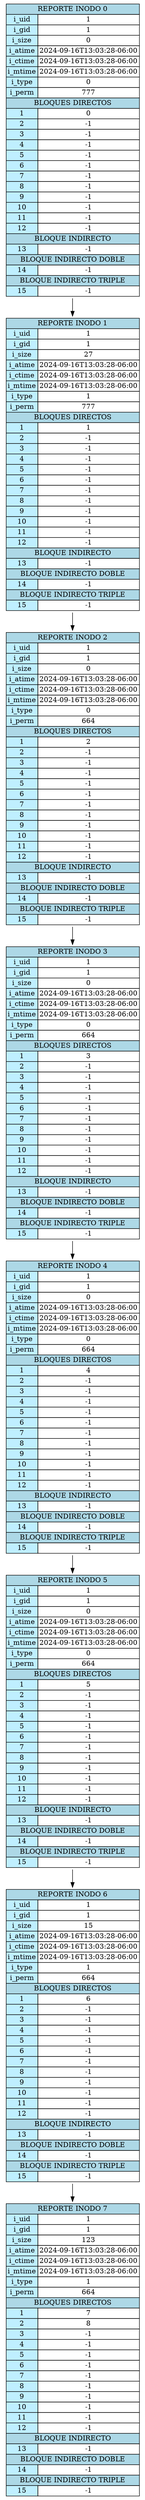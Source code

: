 digraph G {
        node [shape=plaintext]
    inode0 [label=<
            <table border="0" cellborder="1" cellspacing="0">
                <tr><td colspan="2" bgcolor = "lightblue"> REPORTE INODO 0 </td></tr>
                <tr><td bgcolor = "lightblue1">i_uid</td><td>1</td></tr>
                <tr><td bgcolor = "lightblue1">i_gid</td><td>1</td></tr>
                <tr><td bgcolor = "lightblue1">i_size</td><td>0</td></tr>
                <tr><td bgcolor = "lightblue1">i_atime</td><td>2024-09-16T13:03:28-06:00</td></tr>
                <tr><td bgcolor = "lightblue1">i_ctime</td><td>2024-09-16T13:03:28-06:00</td></tr>
                <tr><td bgcolor = "lightblue1">i_mtime</td><td>2024-09-16T13:03:28-06:00</td></tr>
                <tr><td bgcolor = "lightblue1">i_type</td><td>0</td></tr>
                <tr><td bgcolor = "lightblue1">i_perm</td><td>777</td></tr>
                <tr><td colspan="2" bgcolor = "lightblue">BLOQUES DIRECTOS</td></tr>
            <tr><td bgcolor = "lightblue1">1</td><td>0</td></tr><tr><td bgcolor = "lightblue1">2</td><td>-1</td></tr><tr><td bgcolor = "lightblue1">3</td><td>-1</td></tr><tr><td bgcolor = "lightblue1">4</td><td>-1</td></tr><tr><td bgcolor = "lightblue1">5</td><td>-1</td></tr><tr><td bgcolor = "lightblue1">6</td><td>-1</td></tr><tr><td bgcolor = "lightblue1">7</td><td>-1</td></tr><tr><td bgcolor = "lightblue1">8</td><td>-1</td></tr><tr><td bgcolor = "lightblue1">9</td><td>-1</td></tr><tr><td bgcolor = "lightblue1">10</td><td>-1</td></tr><tr><td bgcolor = "lightblue1">11</td><td>-1</td></tr><tr><td bgcolor = "lightblue1">12</td><td>-1</td></tr>
                <tr><td colspan="2" bgcolor = "lightblue">BLOQUE INDIRECTO</td></tr>
                <tr><td bgcolor = "lightblue1">13</td><td>-1</td></tr>
                <tr><td colspan="2" bgcolor = "lightblue">BLOQUE INDIRECTO DOBLE</td></tr>
                <tr><td bgcolor = "lightblue1">14</td><td>-1</td></tr>
                <tr><td colspan="2" bgcolor = "lightblue">BLOQUE INDIRECTO TRIPLE</td></tr>
                <tr><td bgcolor = "lightblue1">15</td><td>-1</td></tr>
            </table>>];
        inode0 -> inode1;
inode1 [label=<
            <table border="0" cellborder="1" cellspacing="0">
                <tr><td colspan="2" bgcolor = "lightblue"> REPORTE INODO 1 </td></tr>
                <tr><td bgcolor = "lightblue1">i_uid</td><td>1</td></tr>
                <tr><td bgcolor = "lightblue1">i_gid</td><td>1</td></tr>
                <tr><td bgcolor = "lightblue1">i_size</td><td>27</td></tr>
                <tr><td bgcolor = "lightblue1">i_atime</td><td>2024-09-16T13:03:28-06:00</td></tr>
                <tr><td bgcolor = "lightblue1">i_ctime</td><td>2024-09-16T13:03:28-06:00</td></tr>
                <tr><td bgcolor = "lightblue1">i_mtime</td><td>2024-09-16T13:03:28-06:00</td></tr>
                <tr><td bgcolor = "lightblue1">i_type</td><td>1</td></tr>
                <tr><td bgcolor = "lightblue1">i_perm</td><td>777</td></tr>
                <tr><td colspan="2" bgcolor = "lightblue">BLOQUES DIRECTOS</td></tr>
            <tr><td bgcolor = "lightblue1">1</td><td>1</td></tr><tr><td bgcolor = "lightblue1">2</td><td>-1</td></tr><tr><td bgcolor = "lightblue1">3</td><td>-1</td></tr><tr><td bgcolor = "lightblue1">4</td><td>-1</td></tr><tr><td bgcolor = "lightblue1">5</td><td>-1</td></tr><tr><td bgcolor = "lightblue1">6</td><td>-1</td></tr><tr><td bgcolor = "lightblue1">7</td><td>-1</td></tr><tr><td bgcolor = "lightblue1">8</td><td>-1</td></tr><tr><td bgcolor = "lightblue1">9</td><td>-1</td></tr><tr><td bgcolor = "lightblue1">10</td><td>-1</td></tr><tr><td bgcolor = "lightblue1">11</td><td>-1</td></tr><tr><td bgcolor = "lightblue1">12</td><td>-1</td></tr>
                <tr><td colspan="2" bgcolor = "lightblue">BLOQUE INDIRECTO</td></tr>
                <tr><td bgcolor = "lightblue1">13</td><td>-1</td></tr>
                <tr><td colspan="2" bgcolor = "lightblue">BLOQUE INDIRECTO DOBLE</td></tr>
                <tr><td bgcolor = "lightblue1">14</td><td>-1</td></tr>
                <tr><td colspan="2" bgcolor = "lightblue">BLOQUE INDIRECTO TRIPLE</td></tr>
                <tr><td bgcolor = "lightblue1">15</td><td>-1</td></tr>
            </table>>];
        inode1 -> inode2;
inode2 [label=<
            <table border="0" cellborder="1" cellspacing="0">
                <tr><td colspan="2" bgcolor = "lightblue"> REPORTE INODO 2 </td></tr>
                <tr><td bgcolor = "lightblue1">i_uid</td><td>1</td></tr>
                <tr><td bgcolor = "lightblue1">i_gid</td><td>1</td></tr>
                <tr><td bgcolor = "lightblue1">i_size</td><td>0</td></tr>
                <tr><td bgcolor = "lightblue1">i_atime</td><td>2024-09-16T13:03:28-06:00</td></tr>
                <tr><td bgcolor = "lightblue1">i_ctime</td><td>2024-09-16T13:03:28-06:00</td></tr>
                <tr><td bgcolor = "lightblue1">i_mtime</td><td>2024-09-16T13:03:28-06:00</td></tr>
                <tr><td bgcolor = "lightblue1">i_type</td><td>0</td></tr>
                <tr><td bgcolor = "lightblue1">i_perm</td><td>664</td></tr>
                <tr><td colspan="2" bgcolor = "lightblue">BLOQUES DIRECTOS</td></tr>
            <tr><td bgcolor = "lightblue1">1</td><td>2</td></tr><tr><td bgcolor = "lightblue1">2</td><td>-1</td></tr><tr><td bgcolor = "lightblue1">3</td><td>-1</td></tr><tr><td bgcolor = "lightblue1">4</td><td>-1</td></tr><tr><td bgcolor = "lightblue1">5</td><td>-1</td></tr><tr><td bgcolor = "lightblue1">6</td><td>-1</td></tr><tr><td bgcolor = "lightblue1">7</td><td>-1</td></tr><tr><td bgcolor = "lightblue1">8</td><td>-1</td></tr><tr><td bgcolor = "lightblue1">9</td><td>-1</td></tr><tr><td bgcolor = "lightblue1">10</td><td>-1</td></tr><tr><td bgcolor = "lightblue1">11</td><td>-1</td></tr><tr><td bgcolor = "lightblue1">12</td><td>-1</td></tr>
                <tr><td colspan="2" bgcolor = "lightblue">BLOQUE INDIRECTO</td></tr>
                <tr><td bgcolor = "lightblue1">13</td><td>-1</td></tr>
                <tr><td colspan="2" bgcolor = "lightblue">BLOQUE INDIRECTO DOBLE</td></tr>
                <tr><td bgcolor = "lightblue1">14</td><td>-1</td></tr>
                <tr><td colspan="2" bgcolor = "lightblue">BLOQUE INDIRECTO TRIPLE</td></tr>
                <tr><td bgcolor = "lightblue1">15</td><td>-1</td></tr>
            </table>>];
        inode2 -> inode3;
inode3 [label=<
            <table border="0" cellborder="1" cellspacing="0">
                <tr><td colspan="2" bgcolor = "lightblue"> REPORTE INODO 3 </td></tr>
                <tr><td bgcolor = "lightblue1">i_uid</td><td>1</td></tr>
                <tr><td bgcolor = "lightblue1">i_gid</td><td>1</td></tr>
                <tr><td bgcolor = "lightblue1">i_size</td><td>0</td></tr>
                <tr><td bgcolor = "lightblue1">i_atime</td><td>2024-09-16T13:03:28-06:00</td></tr>
                <tr><td bgcolor = "lightblue1">i_ctime</td><td>2024-09-16T13:03:28-06:00</td></tr>
                <tr><td bgcolor = "lightblue1">i_mtime</td><td>2024-09-16T13:03:28-06:00</td></tr>
                <tr><td bgcolor = "lightblue1">i_type</td><td>0</td></tr>
                <tr><td bgcolor = "lightblue1">i_perm</td><td>664</td></tr>
                <tr><td colspan="2" bgcolor = "lightblue">BLOQUES DIRECTOS</td></tr>
            <tr><td bgcolor = "lightblue1">1</td><td>3</td></tr><tr><td bgcolor = "lightblue1">2</td><td>-1</td></tr><tr><td bgcolor = "lightblue1">3</td><td>-1</td></tr><tr><td bgcolor = "lightblue1">4</td><td>-1</td></tr><tr><td bgcolor = "lightblue1">5</td><td>-1</td></tr><tr><td bgcolor = "lightblue1">6</td><td>-1</td></tr><tr><td bgcolor = "lightblue1">7</td><td>-1</td></tr><tr><td bgcolor = "lightblue1">8</td><td>-1</td></tr><tr><td bgcolor = "lightblue1">9</td><td>-1</td></tr><tr><td bgcolor = "lightblue1">10</td><td>-1</td></tr><tr><td bgcolor = "lightblue1">11</td><td>-1</td></tr><tr><td bgcolor = "lightblue1">12</td><td>-1</td></tr>
                <tr><td colspan="2" bgcolor = "lightblue">BLOQUE INDIRECTO</td></tr>
                <tr><td bgcolor = "lightblue1">13</td><td>-1</td></tr>
                <tr><td colspan="2" bgcolor = "lightblue">BLOQUE INDIRECTO DOBLE</td></tr>
                <tr><td bgcolor = "lightblue1">14</td><td>-1</td></tr>
                <tr><td colspan="2" bgcolor = "lightblue">BLOQUE INDIRECTO TRIPLE</td></tr>
                <tr><td bgcolor = "lightblue1">15</td><td>-1</td></tr>
            </table>>];
        inode3 -> inode4;
inode4 [label=<
            <table border="0" cellborder="1" cellspacing="0">
                <tr><td colspan="2" bgcolor = "lightblue"> REPORTE INODO 4 </td></tr>
                <tr><td bgcolor = "lightblue1">i_uid</td><td>1</td></tr>
                <tr><td bgcolor = "lightblue1">i_gid</td><td>1</td></tr>
                <tr><td bgcolor = "lightblue1">i_size</td><td>0</td></tr>
                <tr><td bgcolor = "lightblue1">i_atime</td><td>2024-09-16T13:03:28-06:00</td></tr>
                <tr><td bgcolor = "lightblue1">i_ctime</td><td>2024-09-16T13:03:28-06:00</td></tr>
                <tr><td bgcolor = "lightblue1">i_mtime</td><td>2024-09-16T13:03:28-06:00</td></tr>
                <tr><td bgcolor = "lightblue1">i_type</td><td>0</td></tr>
                <tr><td bgcolor = "lightblue1">i_perm</td><td>664</td></tr>
                <tr><td colspan="2" bgcolor = "lightblue">BLOQUES DIRECTOS</td></tr>
            <tr><td bgcolor = "lightblue1">1</td><td>4</td></tr><tr><td bgcolor = "lightblue1">2</td><td>-1</td></tr><tr><td bgcolor = "lightblue1">3</td><td>-1</td></tr><tr><td bgcolor = "lightblue1">4</td><td>-1</td></tr><tr><td bgcolor = "lightblue1">5</td><td>-1</td></tr><tr><td bgcolor = "lightblue1">6</td><td>-1</td></tr><tr><td bgcolor = "lightblue1">7</td><td>-1</td></tr><tr><td bgcolor = "lightblue1">8</td><td>-1</td></tr><tr><td bgcolor = "lightblue1">9</td><td>-1</td></tr><tr><td bgcolor = "lightblue1">10</td><td>-1</td></tr><tr><td bgcolor = "lightblue1">11</td><td>-1</td></tr><tr><td bgcolor = "lightblue1">12</td><td>-1</td></tr>
                <tr><td colspan="2" bgcolor = "lightblue">BLOQUE INDIRECTO</td></tr>
                <tr><td bgcolor = "lightblue1">13</td><td>-1</td></tr>
                <tr><td colspan="2" bgcolor = "lightblue">BLOQUE INDIRECTO DOBLE</td></tr>
                <tr><td bgcolor = "lightblue1">14</td><td>-1</td></tr>
                <tr><td colspan="2" bgcolor = "lightblue">BLOQUE INDIRECTO TRIPLE</td></tr>
                <tr><td bgcolor = "lightblue1">15</td><td>-1</td></tr>
            </table>>];
        inode4 -> inode5;
inode5 [label=<
            <table border="0" cellborder="1" cellspacing="0">
                <tr><td colspan="2" bgcolor = "lightblue"> REPORTE INODO 5 </td></tr>
                <tr><td bgcolor = "lightblue1">i_uid</td><td>1</td></tr>
                <tr><td bgcolor = "lightblue1">i_gid</td><td>1</td></tr>
                <tr><td bgcolor = "lightblue1">i_size</td><td>0</td></tr>
                <tr><td bgcolor = "lightblue1">i_atime</td><td>2024-09-16T13:03:28-06:00</td></tr>
                <tr><td bgcolor = "lightblue1">i_ctime</td><td>2024-09-16T13:03:28-06:00</td></tr>
                <tr><td bgcolor = "lightblue1">i_mtime</td><td>2024-09-16T13:03:28-06:00</td></tr>
                <tr><td bgcolor = "lightblue1">i_type</td><td>0</td></tr>
                <tr><td bgcolor = "lightblue1">i_perm</td><td>664</td></tr>
                <tr><td colspan="2" bgcolor = "lightblue">BLOQUES DIRECTOS</td></tr>
            <tr><td bgcolor = "lightblue1">1</td><td>5</td></tr><tr><td bgcolor = "lightblue1">2</td><td>-1</td></tr><tr><td bgcolor = "lightblue1">3</td><td>-1</td></tr><tr><td bgcolor = "lightblue1">4</td><td>-1</td></tr><tr><td bgcolor = "lightblue1">5</td><td>-1</td></tr><tr><td bgcolor = "lightblue1">6</td><td>-1</td></tr><tr><td bgcolor = "lightblue1">7</td><td>-1</td></tr><tr><td bgcolor = "lightblue1">8</td><td>-1</td></tr><tr><td bgcolor = "lightblue1">9</td><td>-1</td></tr><tr><td bgcolor = "lightblue1">10</td><td>-1</td></tr><tr><td bgcolor = "lightblue1">11</td><td>-1</td></tr><tr><td bgcolor = "lightblue1">12</td><td>-1</td></tr>
                <tr><td colspan="2" bgcolor = "lightblue">BLOQUE INDIRECTO</td></tr>
                <tr><td bgcolor = "lightblue1">13</td><td>-1</td></tr>
                <tr><td colspan="2" bgcolor = "lightblue">BLOQUE INDIRECTO DOBLE</td></tr>
                <tr><td bgcolor = "lightblue1">14</td><td>-1</td></tr>
                <tr><td colspan="2" bgcolor = "lightblue">BLOQUE INDIRECTO TRIPLE</td></tr>
                <tr><td bgcolor = "lightblue1">15</td><td>-1</td></tr>
            </table>>];
        inode5 -> inode6;
inode6 [label=<
            <table border="0" cellborder="1" cellspacing="0">
                <tr><td colspan="2" bgcolor = "lightblue"> REPORTE INODO 6 </td></tr>
                <tr><td bgcolor = "lightblue1">i_uid</td><td>1</td></tr>
                <tr><td bgcolor = "lightblue1">i_gid</td><td>1</td></tr>
                <tr><td bgcolor = "lightblue1">i_size</td><td>15</td></tr>
                <tr><td bgcolor = "lightblue1">i_atime</td><td>2024-09-16T13:03:28-06:00</td></tr>
                <tr><td bgcolor = "lightblue1">i_ctime</td><td>2024-09-16T13:03:28-06:00</td></tr>
                <tr><td bgcolor = "lightblue1">i_mtime</td><td>2024-09-16T13:03:28-06:00</td></tr>
                <tr><td bgcolor = "lightblue1">i_type</td><td>1</td></tr>
                <tr><td bgcolor = "lightblue1">i_perm</td><td>664</td></tr>
                <tr><td colspan="2" bgcolor = "lightblue">BLOQUES DIRECTOS</td></tr>
            <tr><td bgcolor = "lightblue1">1</td><td>6</td></tr><tr><td bgcolor = "lightblue1">2</td><td>-1</td></tr><tr><td bgcolor = "lightblue1">3</td><td>-1</td></tr><tr><td bgcolor = "lightblue1">4</td><td>-1</td></tr><tr><td bgcolor = "lightblue1">5</td><td>-1</td></tr><tr><td bgcolor = "lightblue1">6</td><td>-1</td></tr><tr><td bgcolor = "lightblue1">7</td><td>-1</td></tr><tr><td bgcolor = "lightblue1">8</td><td>-1</td></tr><tr><td bgcolor = "lightblue1">9</td><td>-1</td></tr><tr><td bgcolor = "lightblue1">10</td><td>-1</td></tr><tr><td bgcolor = "lightblue1">11</td><td>-1</td></tr><tr><td bgcolor = "lightblue1">12</td><td>-1</td></tr>
                <tr><td colspan="2" bgcolor = "lightblue">BLOQUE INDIRECTO</td></tr>
                <tr><td bgcolor = "lightblue1">13</td><td>-1</td></tr>
                <tr><td colspan="2" bgcolor = "lightblue">BLOQUE INDIRECTO DOBLE</td></tr>
                <tr><td bgcolor = "lightblue1">14</td><td>-1</td></tr>
                <tr><td colspan="2" bgcolor = "lightblue">BLOQUE INDIRECTO TRIPLE</td></tr>
                <tr><td bgcolor = "lightblue1">15</td><td>-1</td></tr>
            </table>>];
        inode6 -> inode7;
inode7 [label=<
            <table border="0" cellborder="1" cellspacing="0">
                <tr><td colspan="2" bgcolor = "lightblue"> REPORTE INODO 7 </td></tr>
                <tr><td bgcolor = "lightblue1">i_uid</td><td>1</td></tr>
                <tr><td bgcolor = "lightblue1">i_gid</td><td>1</td></tr>
                <tr><td bgcolor = "lightblue1">i_size</td><td>123</td></tr>
                <tr><td bgcolor = "lightblue1">i_atime</td><td>2024-09-16T13:03:28-06:00</td></tr>
                <tr><td bgcolor = "lightblue1">i_ctime</td><td>2024-09-16T13:03:28-06:00</td></tr>
                <tr><td bgcolor = "lightblue1">i_mtime</td><td>2024-09-16T13:03:28-06:00</td></tr>
                <tr><td bgcolor = "lightblue1">i_type</td><td>1</td></tr>
                <tr><td bgcolor = "lightblue1">i_perm</td><td>664</td></tr>
                <tr><td colspan="2" bgcolor = "lightblue">BLOQUES DIRECTOS</td></tr>
            <tr><td bgcolor = "lightblue1">1</td><td>7</td></tr><tr><td bgcolor = "lightblue1">2</td><td>8</td></tr><tr><td bgcolor = "lightblue1">3</td><td>-1</td></tr><tr><td bgcolor = "lightblue1">4</td><td>-1</td></tr><tr><td bgcolor = "lightblue1">5</td><td>-1</td></tr><tr><td bgcolor = "lightblue1">6</td><td>-1</td></tr><tr><td bgcolor = "lightblue1">7</td><td>-1</td></tr><tr><td bgcolor = "lightblue1">8</td><td>-1</td></tr><tr><td bgcolor = "lightblue1">9</td><td>-1</td></tr><tr><td bgcolor = "lightblue1">10</td><td>-1</td></tr><tr><td bgcolor = "lightblue1">11</td><td>-1</td></tr><tr><td bgcolor = "lightblue1">12</td><td>-1</td></tr>
                <tr><td colspan="2" bgcolor = "lightblue">BLOQUE INDIRECTO</td></tr>
                <tr><td bgcolor = "lightblue1">13</td><td>-1</td></tr>
                <tr><td colspan="2" bgcolor = "lightblue">BLOQUE INDIRECTO DOBLE</td></tr>
                <tr><td bgcolor = "lightblue1">14</td><td>-1</td></tr>
                <tr><td colspan="2" bgcolor = "lightblue">BLOQUE INDIRECTO TRIPLE</td></tr>
                <tr><td bgcolor = "lightblue1">15</td><td>-1</td></tr>
            </table>>];
        }